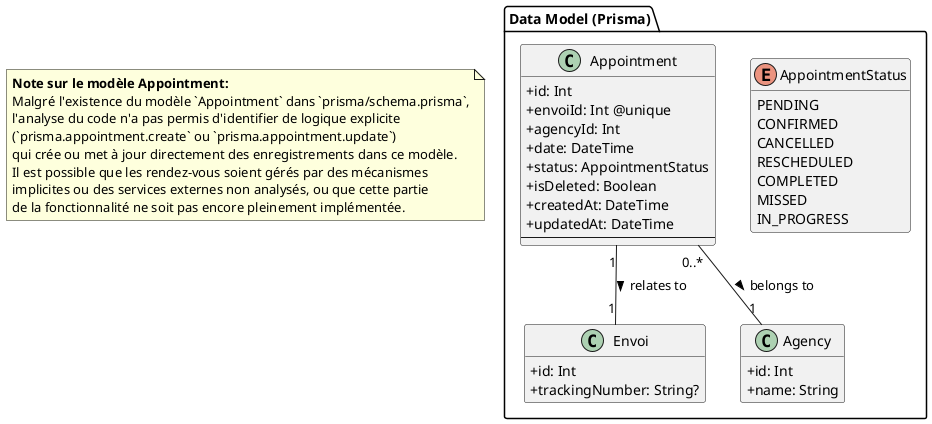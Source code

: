 @startuml
  ' Diagramme de Classe pour le domaine Rendez-vous (Appointment)

  skinparam classAttributeIconSize 0
  hide empty members

  package "Data Model (Prisma)" {
      enum AppointmentStatus {
          PENDING
          CONFIRMED
          CANCELLED
          RESCHEDULED
          COMPLETED
          MISSED
          IN_PROGRESS
      }

      class Appointment {
          + id: Int
          + envoiId: Int @unique
          + agencyId: Int
          + date: DateTime
          + status: AppointmentStatus
          + isDeleted: Boolean
          + createdAt: DateTime
          + updatedAt: DateTime
          --
          ' Relations
          ' envoi: Envoi
          ' agency: Agency
      }

      class Envoi {
          + id: Int
          + trackingNumber: String?
          ' ... other attributes
      }

      class Agency {
          + id: Int
          + name: String
          ' ... other attributes
      }
  }

  ' Relationships
  Appointment "1" -- "1" Envoi : relates to >
  Appointment "0..*" -- "1" Agency : belongs to >

  note as N1
    **Note sur le modèle Appointment:**
    Malgré l'existence du modèle `Appointment` dans `prisma/schema.prisma`,
    l'analyse du code n'a pas permis d'identifier de logique explicite
    (`prisma.appointment.create` ou `prisma.appointment.update`)
    qui crée ou met à jour directement des enregistrements dans ce modèle.
    Il est possible que les rendez-vous soient gérés par des mécanismes
    implicites ou des services externes non analysés, ou que cette partie
    de la fonctionnalité ne soit pas encore pleinement implémentée.
  end note

  @enduml

